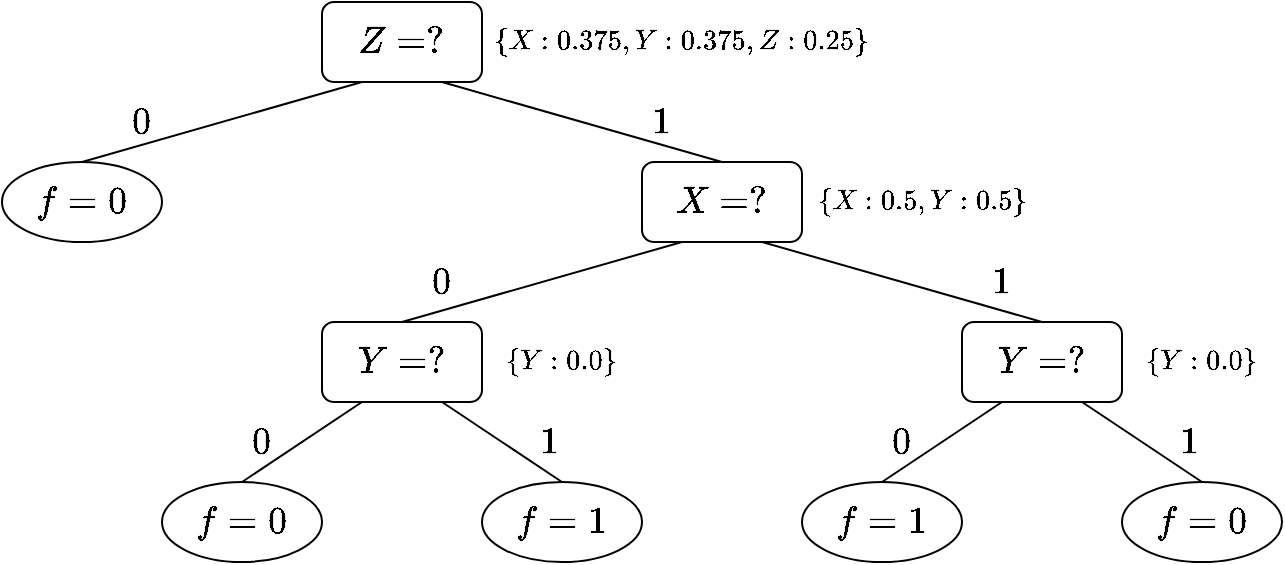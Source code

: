 <mxfile version="15.2.7" type="device"><diagram id="tkX9dD5gcNNllD76XzlF" name="第 1 页"><mxGraphModel dx="981" dy="563" grid="1" gridSize="10" guides="1" tooltips="1" connect="1" arrows="1" fold="1" page="1" pageScale="1" pageWidth="827" pageHeight="1169" math="1" shadow="0"><root><mxCell id="0"/><mxCell id="1" parent="0"/><mxCell id="UqeR4ala2YgIbPdmtAXo-1" style="rounded=0;orthogonalLoop=1;jettySize=auto;html=1;endArrow=none;endFill=0;exitX=0.25;exitY=1;exitDx=0;exitDy=0;" edge="1" parent="1" source="UqeR4ala2YgIbPdmtAXo-3"><mxGeometry relative="1" as="geometry"><mxPoint x="200" y="200" as="targetPoint"/><mxPoint x="360" y="190" as="sourcePoint"/></mxGeometry></mxCell><mxCell id="UqeR4ala2YgIbPdmtAXo-2" style="edgeStyle=none;rounded=0;orthogonalLoop=1;jettySize=auto;html=1;exitX=0.75;exitY=1;exitDx=0;exitDy=0;endArrow=none;endFill=0;" edge="1" parent="1" source="UqeR4ala2YgIbPdmtAXo-3"><mxGeometry relative="1" as="geometry"><mxPoint x="520" y="200" as="targetPoint"/><mxPoint x="340" y="160" as="sourcePoint"/></mxGeometry></mxCell><mxCell id="UqeR4ala2YgIbPdmtAXo-3" value="&lt;font style=&quot;font-size: 16px&quot;&gt;`Z=?`&lt;/font&gt;" style="rounded=1;whiteSpace=wrap;html=1;" vertex="1" parent="1"><mxGeometry x="320" y="120" width="80" height="40" as="geometry"/></mxCell><mxCell id="UqeR4ala2YgIbPdmtAXo-4" value="&lt;font style=&quot;font-size: 16px&quot;&gt;`0`&lt;/font&gt;" style="text;html=1;strokeColor=none;fillColor=none;align=center;verticalAlign=middle;whiteSpace=wrap;rounded=0;" vertex="1" parent="1"><mxGeometry x="210" y="170" width="40" height="20" as="geometry"/></mxCell><mxCell id="UqeR4ala2YgIbPdmtAXo-5" value="&lt;font style=&quot;font-size: 16px&quot;&gt;`1`&lt;/font&gt;" style="text;html=1;strokeColor=none;fillColor=none;align=center;verticalAlign=middle;whiteSpace=wrap;rounded=0;" vertex="1" parent="1"><mxGeometry x="470" y="170" width="40" height="20" as="geometry"/></mxCell><mxCell id="UqeR4ala2YgIbPdmtAXo-6" value="&lt;font style=&quot;font-size: 16px&quot;&gt;`f=0`&lt;/font&gt;" style="ellipse;whiteSpace=wrap;html=1;" vertex="1" parent="1"><mxGeometry x="160" y="200" width="80" height="40" as="geometry"/></mxCell><mxCell id="UqeR4ala2YgIbPdmtAXo-7" style="edgeStyle=none;rounded=0;orthogonalLoop=1;jettySize=auto;html=1;exitX=0.25;exitY=1;exitDx=0;exitDy=0;endArrow=none;endFill=0;" edge="1" parent="1" source="UqeR4ala2YgIbPdmtAXo-9"><mxGeometry relative="1" as="geometry"><mxPoint x="360" y="280" as="targetPoint"/></mxGeometry></mxCell><mxCell id="UqeR4ala2YgIbPdmtAXo-8" style="edgeStyle=none;rounded=0;orthogonalLoop=1;jettySize=auto;html=1;exitX=0.75;exitY=1;exitDx=0;exitDy=0;endArrow=none;endFill=0;" edge="1" parent="1" source="UqeR4ala2YgIbPdmtAXo-9"><mxGeometry relative="1" as="geometry"><mxPoint x="680" y="280" as="targetPoint"/></mxGeometry></mxCell><mxCell id="UqeR4ala2YgIbPdmtAXo-9" value="&lt;font style=&quot;font-size: 16px&quot;&gt;`X=?`&lt;/font&gt;" style="rounded=1;whiteSpace=wrap;html=1;" vertex="1" parent="1"><mxGeometry x="480" y="200" width="80" height="40" as="geometry"/></mxCell><mxCell id="UqeR4ala2YgIbPdmtAXo-10" value="&lt;font style=&quot;font-size: 16px&quot;&gt;`Y=?`&lt;/font&gt;" style="rounded=1;whiteSpace=wrap;html=1;" vertex="1" parent="1"><mxGeometry x="320" y="280" width="80" height="40" as="geometry"/></mxCell><mxCell id="UqeR4ala2YgIbPdmtAXo-11" value="&lt;font style=&quot;font-size: 16px&quot;&gt;`0`&lt;/font&gt;" style="text;html=1;strokeColor=none;fillColor=none;align=center;verticalAlign=middle;whiteSpace=wrap;rounded=0;" vertex="1" parent="1"><mxGeometry x="360" y="250" width="40" height="20" as="geometry"/></mxCell><mxCell id="UqeR4ala2YgIbPdmtAXo-12" value="&lt;font style=&quot;font-size: 16px&quot;&gt;`1`&lt;/font&gt;" style="text;html=1;strokeColor=none;fillColor=none;align=center;verticalAlign=middle;whiteSpace=wrap;rounded=0;" vertex="1" parent="1"><mxGeometry x="640" y="250" width="40" height="20" as="geometry"/></mxCell><mxCell id="UqeR4ala2YgIbPdmtAXo-13" style="rounded=0;orthogonalLoop=1;jettySize=auto;html=1;endArrow=none;endFill=0;exitX=0.25;exitY=1;exitDx=0;exitDy=0;entryX=0.5;entryY=0;entryDx=0;entryDy=0;" edge="1" parent="1" source="UqeR4ala2YgIbPdmtAXo-10" target="UqeR4ala2YgIbPdmtAXo-15"><mxGeometry relative="1" as="geometry"><mxPoint x="210" y="360" as="targetPoint"/><mxPoint x="320" y="360" as="sourcePoint"/></mxGeometry></mxCell><mxCell id="UqeR4ala2YgIbPdmtAXo-14" value="&lt;font style=&quot;font-size: 16px&quot;&gt;`0`&lt;/font&gt;" style="text;html=1;strokeColor=none;fillColor=none;align=center;verticalAlign=middle;whiteSpace=wrap;rounded=0;" vertex="1" parent="1"><mxGeometry x="270" y="330" width="40" height="20" as="geometry"/></mxCell><mxCell id="UqeR4ala2YgIbPdmtAXo-15" value="&lt;font style=&quot;font-size: 16px&quot;&gt;`f=0`&lt;/font&gt;" style="ellipse;whiteSpace=wrap;html=1;" vertex="1" parent="1"><mxGeometry x="240" y="360" width="80" height="40" as="geometry"/></mxCell><mxCell id="UqeR4ala2YgIbPdmtAXo-16" style="rounded=0;orthogonalLoop=1;jettySize=auto;html=1;endArrow=none;endFill=0;exitX=0.75;exitY=1;exitDx=0;exitDy=0;entryX=0.5;entryY=0;entryDx=0;entryDy=0;" edge="1" parent="1" source="UqeR4ala2YgIbPdmtAXo-10" target="UqeR4ala2YgIbPdmtAXo-18"><mxGeometry relative="1" as="geometry"><mxPoint x="370" y="360" as="targetPoint"/><mxPoint x="500" y="320" as="sourcePoint"/></mxGeometry></mxCell><mxCell id="UqeR4ala2YgIbPdmtAXo-17" value="&lt;font style=&quot;font-size: 16px&quot;&gt;`1`&lt;/font&gt;" style="text;html=1;strokeColor=none;fillColor=none;align=center;verticalAlign=middle;whiteSpace=wrap;rounded=0;" vertex="1" parent="1"><mxGeometry x="414" y="330" width="40" height="20" as="geometry"/></mxCell><mxCell id="UqeR4ala2YgIbPdmtAXo-18" value="&lt;font style=&quot;font-size: 16px&quot;&gt;`f=1`&lt;/font&gt;" style="ellipse;whiteSpace=wrap;html=1;" vertex="1" parent="1"><mxGeometry x="400" y="360" width="80" height="40" as="geometry"/></mxCell><mxCell id="UqeR4ala2YgIbPdmtAXo-19" value="&lt;font style=&quot;font-size: 16px&quot;&gt;`Y=?`&lt;/font&gt;" style="rounded=1;whiteSpace=wrap;html=1;" vertex="1" parent="1"><mxGeometry x="640" y="280" width="80" height="40" as="geometry"/></mxCell><mxCell id="UqeR4ala2YgIbPdmtAXo-20" style="rounded=0;orthogonalLoop=1;jettySize=auto;html=1;endArrow=none;endFill=0;exitX=0.25;exitY=1;exitDx=0;exitDy=0;entryX=0.5;entryY=0;entryDx=0;entryDy=0;" edge="1" parent="1" source="UqeR4ala2YgIbPdmtAXo-19" target="UqeR4ala2YgIbPdmtAXo-22"><mxGeometry relative="1" as="geometry"><mxPoint x="530" y="360" as="targetPoint"/><mxPoint x="640" y="360" as="sourcePoint"/></mxGeometry></mxCell><mxCell id="UqeR4ala2YgIbPdmtAXo-21" value="&lt;font style=&quot;font-size: 16px&quot;&gt;`0`&lt;/font&gt;" style="text;html=1;strokeColor=none;fillColor=none;align=center;verticalAlign=middle;whiteSpace=wrap;rounded=0;" vertex="1" parent="1"><mxGeometry x="590" y="330" width="40" height="20" as="geometry"/></mxCell><mxCell id="UqeR4ala2YgIbPdmtAXo-22" value="&lt;font style=&quot;font-size: 16px&quot;&gt;`f=1`&lt;/font&gt;" style="ellipse;whiteSpace=wrap;html=1;" vertex="1" parent="1"><mxGeometry x="560" y="360" width="80" height="40" as="geometry"/></mxCell><mxCell id="UqeR4ala2YgIbPdmtAXo-23" style="rounded=0;orthogonalLoop=1;jettySize=auto;html=1;endArrow=none;endFill=0;exitX=0.75;exitY=1;exitDx=0;exitDy=0;entryX=0.5;entryY=0;entryDx=0;entryDy=0;" edge="1" parent="1" source="UqeR4ala2YgIbPdmtAXo-19" target="UqeR4ala2YgIbPdmtAXo-25"><mxGeometry relative="1" as="geometry"><mxPoint x="690" y="360" as="targetPoint"/><mxPoint x="820" y="320" as="sourcePoint"/></mxGeometry></mxCell><mxCell id="UqeR4ala2YgIbPdmtAXo-24" value="&lt;font style=&quot;font-size: 16px&quot;&gt;`1`&lt;/font&gt;" style="text;html=1;strokeColor=none;fillColor=none;align=center;verticalAlign=middle;whiteSpace=wrap;rounded=0;" vertex="1" parent="1"><mxGeometry x="734" y="330" width="40" height="20" as="geometry"/></mxCell><mxCell id="UqeR4ala2YgIbPdmtAXo-25" value="&lt;font style=&quot;font-size: 16px&quot;&gt;`f=0`&lt;/font&gt;" style="ellipse;whiteSpace=wrap;html=1;" vertex="1" parent="1"><mxGeometry x="720" y="360" width="80" height="40" as="geometry"/></mxCell><mxCell id="UqeR4ala2YgIbPdmtAXo-26" value="&lt;font style=&quot;font-size: 12px&quot;&gt;`{X: 0.375,Y: 0.375, Z: 0.25}`&lt;/font&gt;" style="text;html=1;strokeColor=none;fillColor=none;align=center;verticalAlign=middle;whiteSpace=wrap;rounded=0;" vertex="1" parent="1"><mxGeometry x="400" y="130" width="200" height="20" as="geometry"/></mxCell><mxCell id="UqeR4ala2YgIbPdmtAXo-27" value="&lt;font style=&quot;font-size: 12px&quot;&gt;`{X: 0.5,Y: 0.5}`&lt;/font&gt;" style="text;html=1;strokeColor=none;fillColor=none;align=center;verticalAlign=middle;whiteSpace=wrap;rounded=0;" vertex="1" parent="1"><mxGeometry x="560" y="210" width="120" height="20" as="geometry"/></mxCell><mxCell id="UqeR4ala2YgIbPdmtAXo-28" value="&lt;font style=&quot;font-size: 12px&quot;&gt;`{Y: 0.0}`&lt;/font&gt;" style="text;html=1;strokeColor=none;fillColor=none;align=center;verticalAlign=middle;whiteSpace=wrap;rounded=0;" vertex="1" parent="1"><mxGeometry x="400" y="290" width="80" height="20" as="geometry"/></mxCell><mxCell id="UqeR4ala2YgIbPdmtAXo-29" value="&lt;font style=&quot;font-size: 12px&quot;&gt;`{Y: 0.0}`&lt;/font&gt;" style="text;html=1;strokeColor=none;fillColor=none;align=center;verticalAlign=middle;whiteSpace=wrap;rounded=0;" vertex="1" parent="1"><mxGeometry x="720" y="290" width="80" height="20" as="geometry"/></mxCell></root></mxGraphModel></diagram></mxfile>